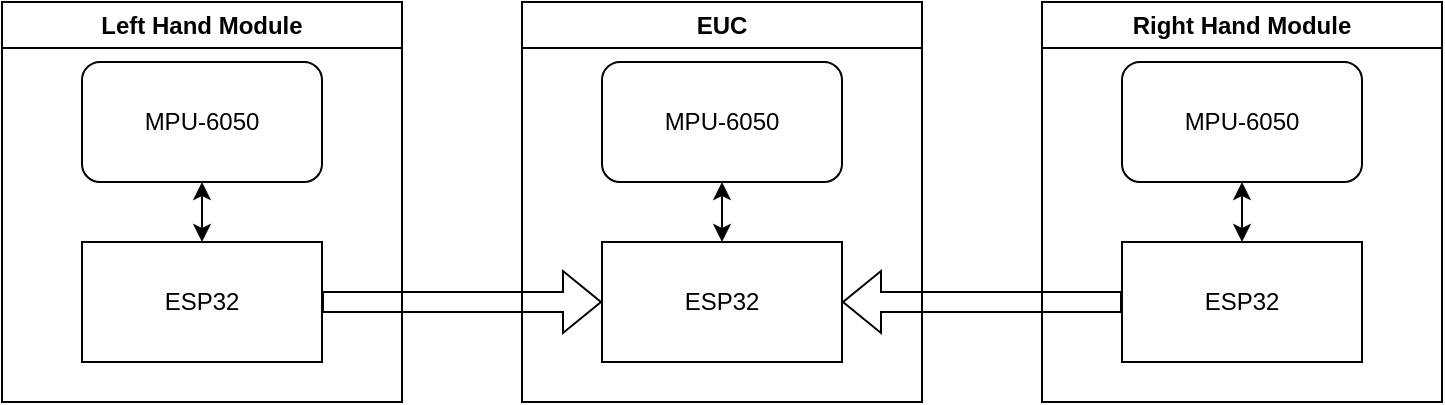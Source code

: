 <mxfile>
    <diagram name="Page-1" id="RwInKWgxSHOYMCkuj2Ta">
        <mxGraphModel dx="1060" dy="771" grid="1" gridSize="10" guides="1" tooltips="1" connect="1" arrows="1" fold="1" page="1" pageScale="1" pageWidth="850" pageHeight="1100" math="0" shadow="0">
            <root>
                <mxCell id="0"/>
                <mxCell id="1" parent="0"/>
                <mxCell id="iLrRrVlQhxh5jhxF18LM-2" value="EUC" style="swimlane;whiteSpace=wrap;html=1;" parent="1" vertex="1">
                    <mxGeometry x="310" y="50" width="200" height="200" as="geometry"/>
                </mxCell>
                <mxCell id="iLrRrVlQhxh5jhxF18LM-9" value="MPU-6050" style="rounded=1;whiteSpace=wrap;html=1;" parent="iLrRrVlQhxh5jhxF18LM-2" vertex="1">
                    <mxGeometry x="40" y="30" width="120" height="60" as="geometry"/>
                </mxCell>
                <mxCell id="iLrRrVlQhxh5jhxF18LM-1" value="ESP32" style="rounded=0;whiteSpace=wrap;html=1;" parent="iLrRrVlQhxh5jhxF18LM-2" vertex="1">
                    <mxGeometry x="40" y="120" width="120" height="60" as="geometry"/>
                </mxCell>
                <mxCell id="iLrRrVlQhxh5jhxF18LM-14" value="" style="endArrow=classic;startArrow=classic;html=1;rounded=0;" parent="iLrRrVlQhxh5jhxF18LM-2" source="iLrRrVlQhxh5jhxF18LM-1" target="iLrRrVlQhxh5jhxF18LM-9" edge="1">
                    <mxGeometry width="50" height="50" relative="1" as="geometry">
                        <mxPoint x="-150" y="130" as="sourcePoint"/>
                        <mxPoint x="-150" y="100" as="targetPoint"/>
                    </mxGeometry>
                </mxCell>
                <mxCell id="iLrRrVlQhxh5jhxF18LM-3" value="Left Hand Module" style="swimlane;whiteSpace=wrap;html=1;" parent="1" vertex="1">
                    <mxGeometry x="50" y="50" width="200" height="200" as="geometry"/>
                </mxCell>
                <mxCell id="iLrRrVlQhxh5jhxF18LM-5" value="ESP32" style="rounded=0;whiteSpace=wrap;html=1;" parent="iLrRrVlQhxh5jhxF18LM-3" vertex="1">
                    <mxGeometry x="40" y="120" width="120" height="60" as="geometry"/>
                </mxCell>
                <mxCell id="iLrRrVlQhxh5jhxF18LM-7" value="MPU-6050" style="rounded=1;whiteSpace=wrap;html=1;" parent="iLrRrVlQhxh5jhxF18LM-3" vertex="1">
                    <mxGeometry x="40" y="30" width="120" height="60" as="geometry"/>
                </mxCell>
                <mxCell id="iLrRrVlQhxh5jhxF18LM-13" value="" style="endArrow=classic;startArrow=classic;html=1;rounded=0;" parent="iLrRrVlQhxh5jhxF18LM-3" source="iLrRrVlQhxh5jhxF18LM-5" target="iLrRrVlQhxh5jhxF18LM-7" edge="1">
                    <mxGeometry width="50" height="50" relative="1" as="geometry">
                        <mxPoint x="60" y="360" as="sourcePoint"/>
                        <mxPoint x="110" y="310" as="targetPoint"/>
                    </mxGeometry>
                </mxCell>
                <mxCell id="iLrRrVlQhxh5jhxF18LM-4" value="Right Hand Module" style="swimlane;whiteSpace=wrap;html=1;" parent="1" vertex="1">
                    <mxGeometry x="570" y="50" width="200" height="200" as="geometry"/>
                </mxCell>
                <mxCell id="iLrRrVlQhxh5jhxF18LM-6" value="ESP32" style="rounded=0;whiteSpace=wrap;html=1;" parent="iLrRrVlQhxh5jhxF18LM-4" vertex="1">
                    <mxGeometry x="40" y="120" width="120" height="60" as="geometry"/>
                </mxCell>
                <mxCell id="iLrRrVlQhxh5jhxF18LM-8" value="MPU-6050" style="rounded=1;whiteSpace=wrap;html=1;" parent="iLrRrVlQhxh5jhxF18LM-4" vertex="1">
                    <mxGeometry x="40" y="30" width="120" height="60" as="geometry"/>
                </mxCell>
                <mxCell id="iLrRrVlQhxh5jhxF18LM-15" value="" style="endArrow=classic;startArrow=classic;html=1;rounded=0;" parent="iLrRrVlQhxh5jhxF18LM-4" source="iLrRrVlQhxh5jhxF18LM-6" target="iLrRrVlQhxh5jhxF18LM-8" edge="1">
                    <mxGeometry width="50" height="50" relative="1" as="geometry">
                        <mxPoint x="-150" y="130" as="sourcePoint"/>
                        <mxPoint x="-150" y="100" as="targetPoint"/>
                    </mxGeometry>
                </mxCell>
                <mxCell id="iLrRrVlQhxh5jhxF18LM-11" value="" style="shape=flexArrow;endArrow=classic;html=1;rounded=0;" parent="1" source="iLrRrVlQhxh5jhxF18LM-6" target="iLrRrVlQhxh5jhxF18LM-1" edge="1">
                    <mxGeometry width="50" height="50" relative="1" as="geometry">
                        <mxPoint x="520" y="340" as="sourcePoint"/>
                        <mxPoint x="570" y="290" as="targetPoint"/>
                    </mxGeometry>
                </mxCell>
                <mxCell id="iLrRrVlQhxh5jhxF18LM-12" value="" style="shape=flexArrow;endArrow=classic;html=1;rounded=0;" parent="1" source="iLrRrVlQhxh5jhxF18LM-5" target="iLrRrVlQhxh5jhxF18LM-1" edge="1">
                    <mxGeometry width="50" height="50" relative="1" as="geometry">
                        <mxPoint x="630" y="210" as="sourcePoint"/>
                        <mxPoint x="480" y="210" as="targetPoint"/>
                    </mxGeometry>
                </mxCell>
            </root>
        </mxGraphModel>
    </diagram>
</mxfile>